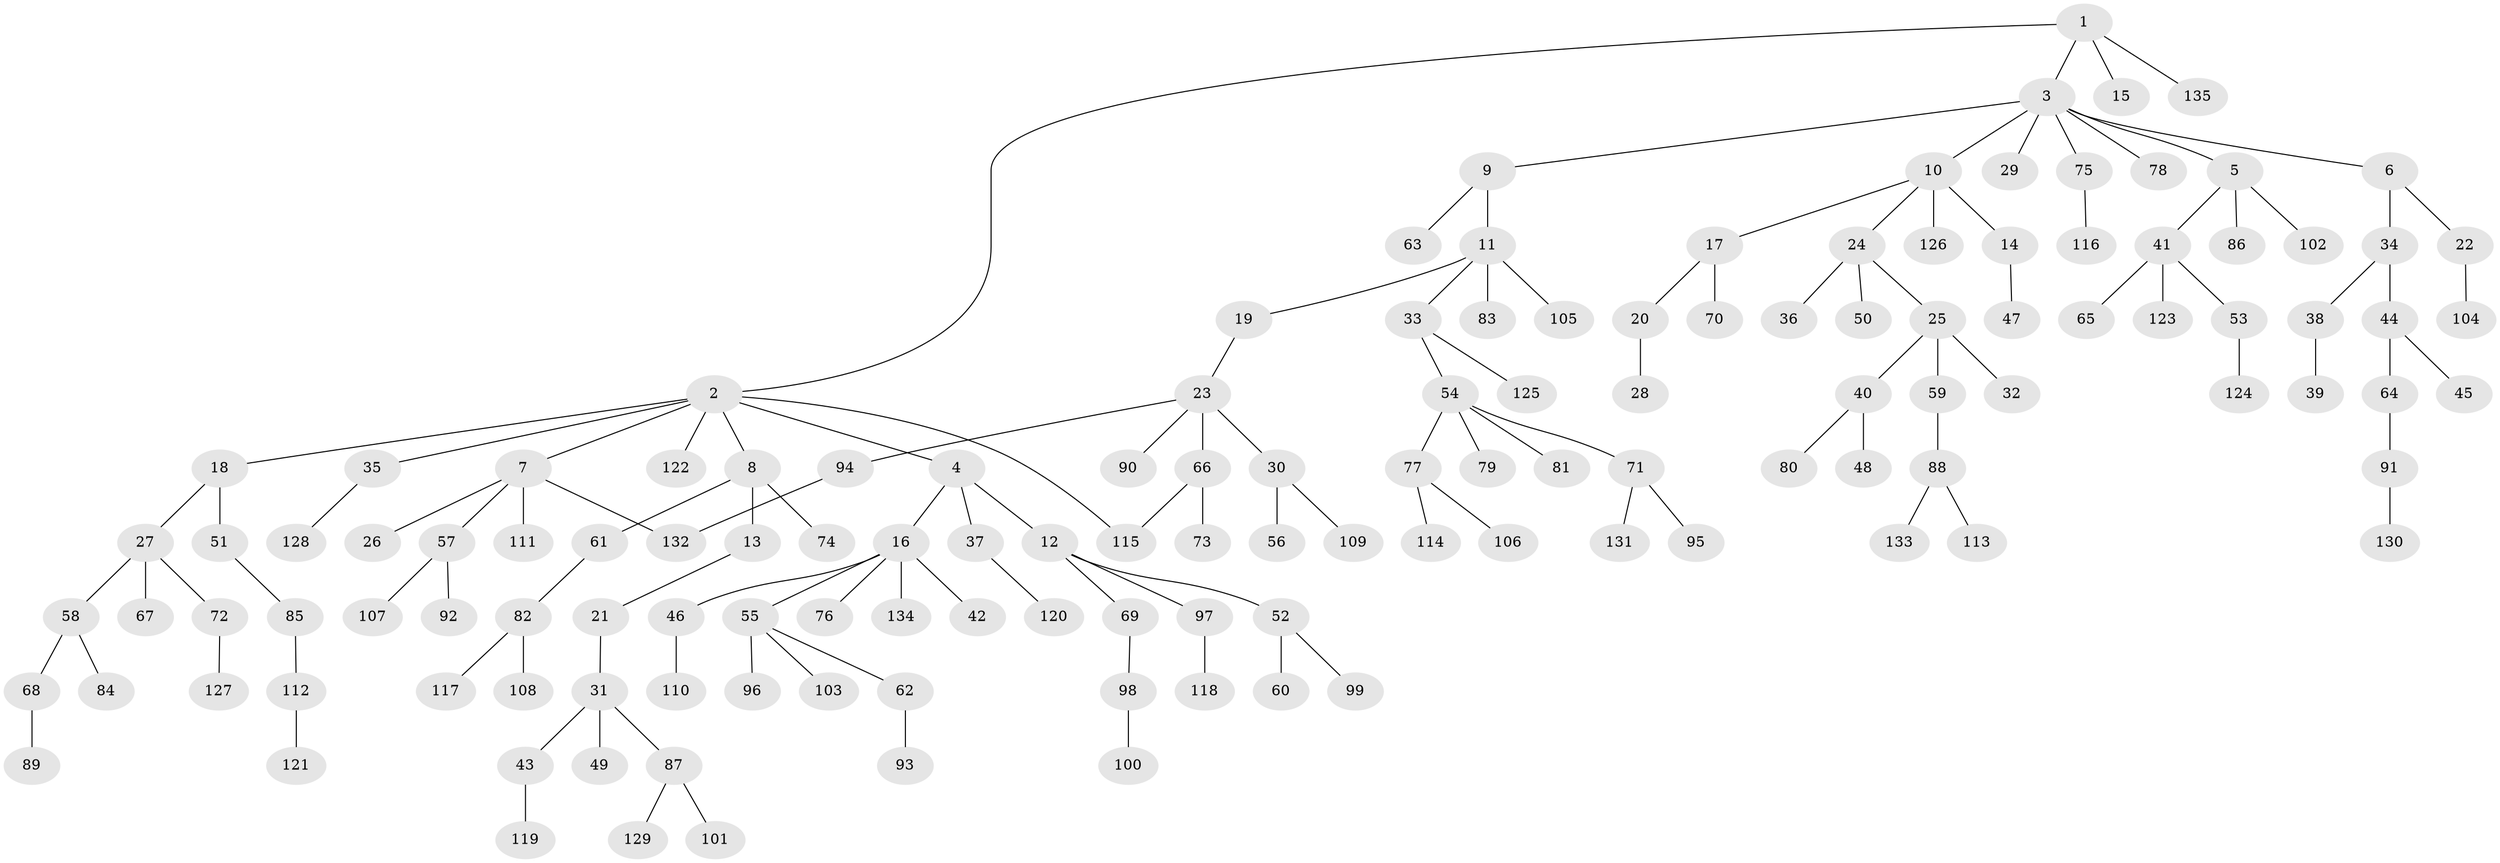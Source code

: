 // Generated by graph-tools (version 1.1) at 2025/13/03/09/25 04:13:29]
// undirected, 135 vertices, 136 edges
graph export_dot {
graph [start="1"]
  node [color=gray90,style=filled];
  1;
  2;
  3;
  4;
  5;
  6;
  7;
  8;
  9;
  10;
  11;
  12;
  13;
  14;
  15;
  16;
  17;
  18;
  19;
  20;
  21;
  22;
  23;
  24;
  25;
  26;
  27;
  28;
  29;
  30;
  31;
  32;
  33;
  34;
  35;
  36;
  37;
  38;
  39;
  40;
  41;
  42;
  43;
  44;
  45;
  46;
  47;
  48;
  49;
  50;
  51;
  52;
  53;
  54;
  55;
  56;
  57;
  58;
  59;
  60;
  61;
  62;
  63;
  64;
  65;
  66;
  67;
  68;
  69;
  70;
  71;
  72;
  73;
  74;
  75;
  76;
  77;
  78;
  79;
  80;
  81;
  82;
  83;
  84;
  85;
  86;
  87;
  88;
  89;
  90;
  91;
  92;
  93;
  94;
  95;
  96;
  97;
  98;
  99;
  100;
  101;
  102;
  103;
  104;
  105;
  106;
  107;
  108;
  109;
  110;
  111;
  112;
  113;
  114;
  115;
  116;
  117;
  118;
  119;
  120;
  121;
  122;
  123;
  124;
  125;
  126;
  127;
  128;
  129;
  130;
  131;
  132;
  133;
  134;
  135;
  1 -- 2;
  1 -- 3;
  1 -- 15;
  1 -- 135;
  2 -- 4;
  2 -- 7;
  2 -- 8;
  2 -- 18;
  2 -- 35;
  2 -- 122;
  2 -- 115;
  3 -- 5;
  3 -- 6;
  3 -- 9;
  3 -- 10;
  3 -- 29;
  3 -- 75;
  3 -- 78;
  4 -- 12;
  4 -- 16;
  4 -- 37;
  5 -- 41;
  5 -- 86;
  5 -- 102;
  6 -- 22;
  6 -- 34;
  7 -- 26;
  7 -- 57;
  7 -- 111;
  7 -- 132;
  8 -- 13;
  8 -- 61;
  8 -- 74;
  9 -- 11;
  9 -- 63;
  10 -- 14;
  10 -- 17;
  10 -- 24;
  10 -- 126;
  11 -- 19;
  11 -- 33;
  11 -- 83;
  11 -- 105;
  12 -- 52;
  12 -- 69;
  12 -- 97;
  13 -- 21;
  14 -- 47;
  16 -- 42;
  16 -- 46;
  16 -- 55;
  16 -- 76;
  16 -- 134;
  17 -- 20;
  17 -- 70;
  18 -- 27;
  18 -- 51;
  19 -- 23;
  20 -- 28;
  21 -- 31;
  22 -- 104;
  23 -- 30;
  23 -- 66;
  23 -- 90;
  23 -- 94;
  24 -- 25;
  24 -- 36;
  24 -- 50;
  25 -- 32;
  25 -- 40;
  25 -- 59;
  27 -- 58;
  27 -- 67;
  27 -- 72;
  30 -- 56;
  30 -- 109;
  31 -- 43;
  31 -- 49;
  31 -- 87;
  33 -- 54;
  33 -- 125;
  34 -- 38;
  34 -- 44;
  35 -- 128;
  37 -- 120;
  38 -- 39;
  40 -- 48;
  40 -- 80;
  41 -- 53;
  41 -- 65;
  41 -- 123;
  43 -- 119;
  44 -- 45;
  44 -- 64;
  46 -- 110;
  51 -- 85;
  52 -- 60;
  52 -- 99;
  53 -- 124;
  54 -- 71;
  54 -- 77;
  54 -- 79;
  54 -- 81;
  55 -- 62;
  55 -- 96;
  55 -- 103;
  57 -- 92;
  57 -- 107;
  58 -- 68;
  58 -- 84;
  59 -- 88;
  61 -- 82;
  62 -- 93;
  64 -- 91;
  66 -- 73;
  66 -- 115;
  68 -- 89;
  69 -- 98;
  71 -- 95;
  71 -- 131;
  72 -- 127;
  75 -- 116;
  77 -- 106;
  77 -- 114;
  82 -- 108;
  82 -- 117;
  85 -- 112;
  87 -- 101;
  87 -- 129;
  88 -- 113;
  88 -- 133;
  91 -- 130;
  94 -- 132;
  97 -- 118;
  98 -- 100;
  112 -- 121;
}
